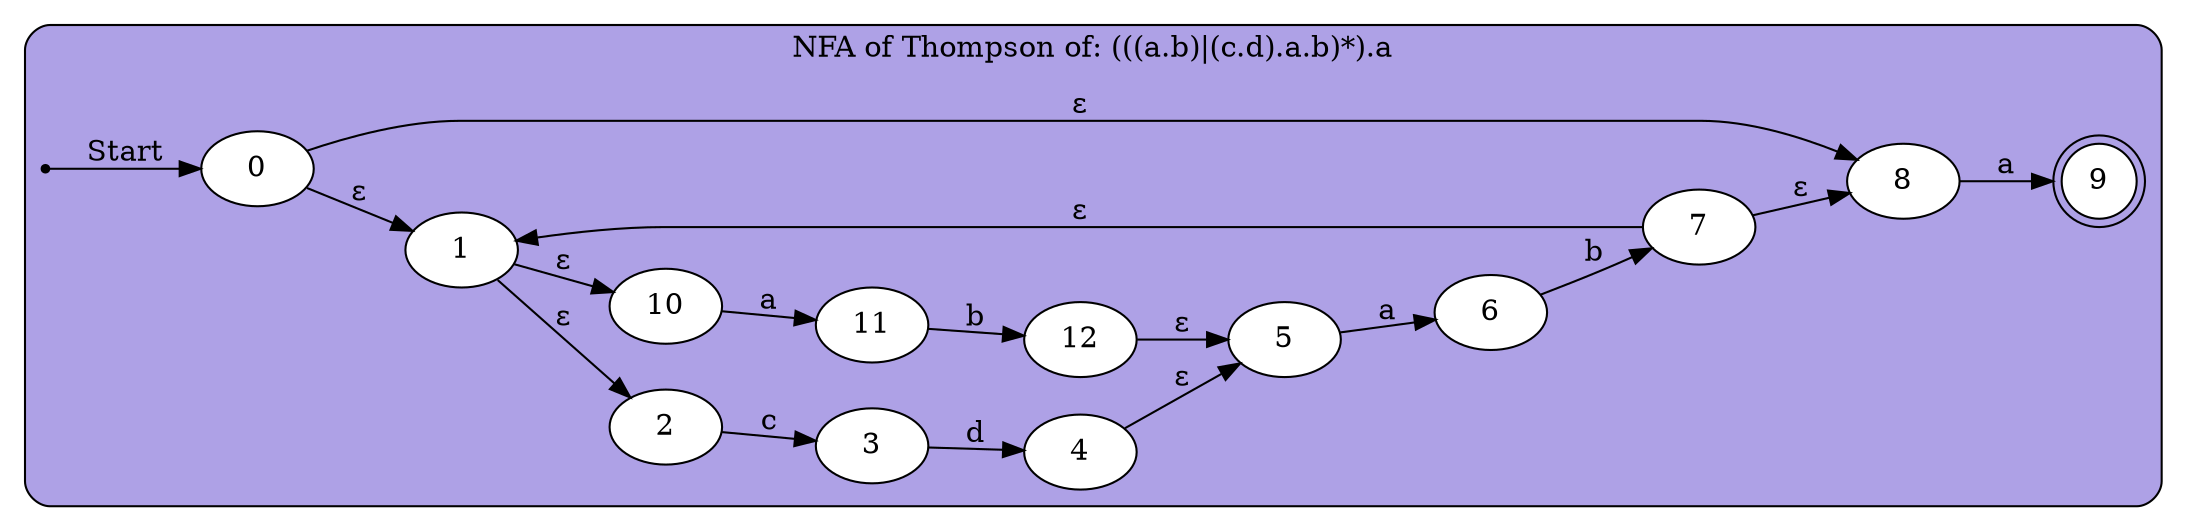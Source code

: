 
digraph finite_state_machine{
    rankdir=LR;
    subgraph cluster{
        style = "rounded,filled";
        color = "#000000";
        fillcolor = "0.698 0.3 0.9";
        node [shape = point ] qi;
        node [style = "rounded,filled", color = "#000000", fillcolor = white, shape = doublecircle] 9;
        node [style = "rounded,filled", color = "#000000", fillcolor = white, shape="oval"];
        qi -> 0 [ label = "Start" ];
        0 -> 1 [ label = "&epsilon;" ];
        0 -> 8 [ label = "&epsilon;" ];
        1 -> 2 [ label = "&epsilon;" ];
        1 -> 10 [ label = "&epsilon;" ];
        2 -> 3 [ label = "c" ];
        3 -> 4 [ label = "d" ];
        4 -> 5 [ label = "&epsilon;" ];
        5 -> 6 [ label = "a" ];
        6 -> 7 [ label = "b" ];
        7 -> 8 [ label = "&epsilon;" ];
        7 -> 1 [ label = "&epsilon;" ];
        8 -> 9 [ label = "a" ];
        10 -> 11 [ label = "a" ];
        11 -> 12 [ label = "b" ];
        12 -> 5 [ label = "&epsilon;" ];
        label = "NFA of Thompson of: (((a.b)|(c.d).a.b)*).a";
    }
}
//dot -Tpng elemplo.gv > salida.png
//((struct Thompson *)0xb34f90)->expression